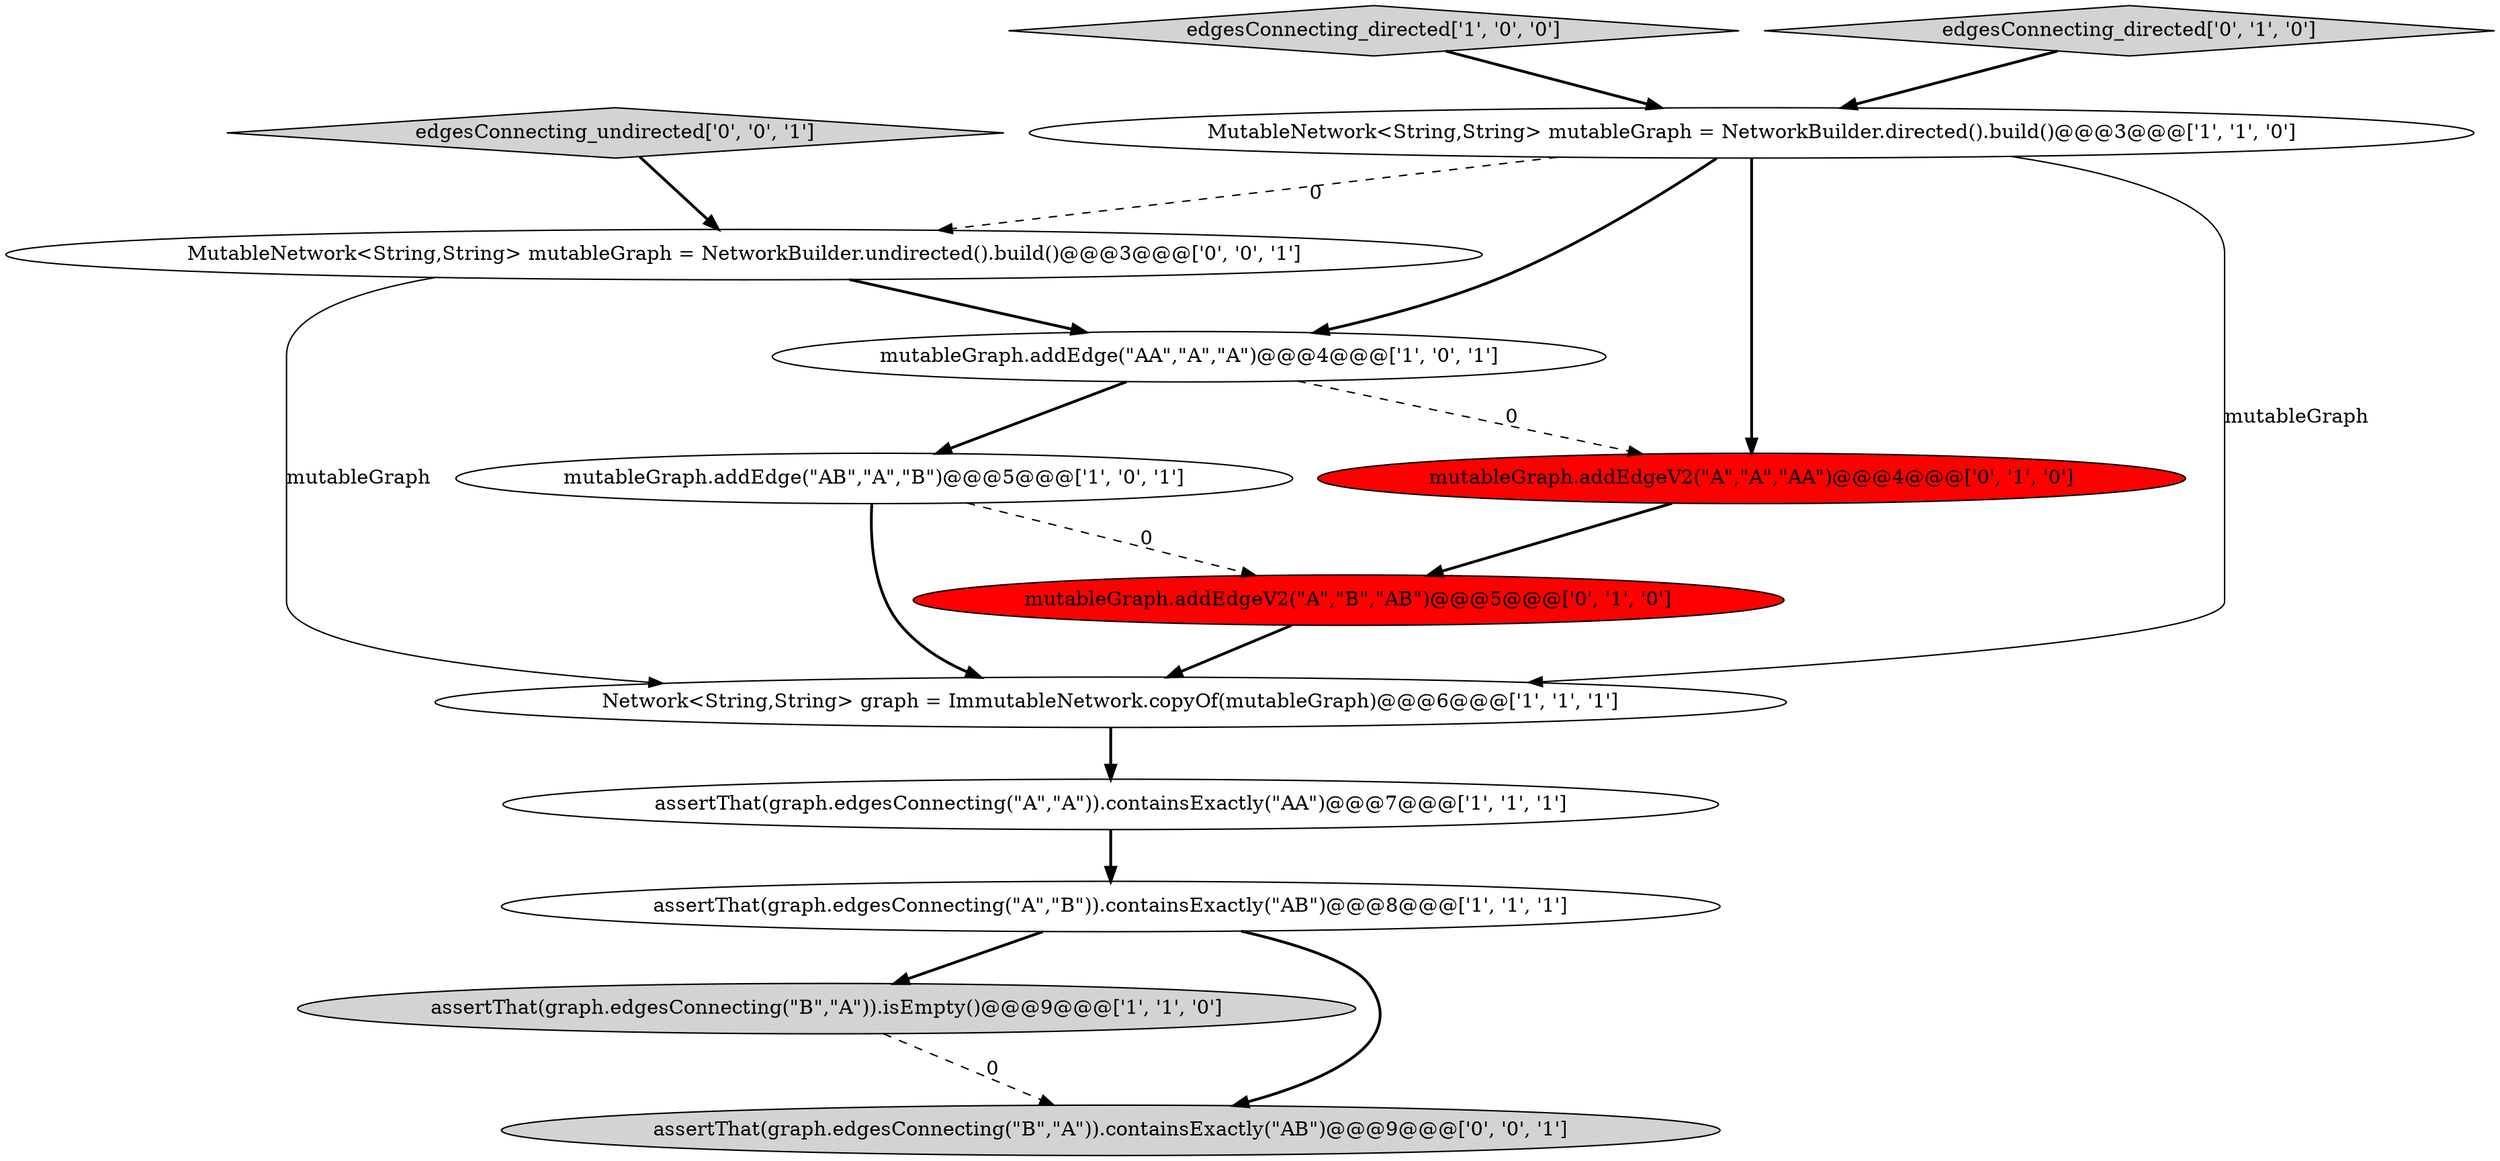 digraph {
2 [style = filled, label = "mutableGraph.addEdge(\"AB\",\"A\",\"B\")@@@5@@@['1', '0', '1']", fillcolor = white, shape = ellipse image = "AAA0AAABBB1BBB"];
13 [style = filled, label = "edgesConnecting_undirected['0', '0', '1']", fillcolor = lightgray, shape = diamond image = "AAA0AAABBB3BBB"];
11 [style = filled, label = "assertThat(graph.edgesConnecting(\"B\",\"A\")).containsExactly(\"AB\")@@@9@@@['0', '0', '1']", fillcolor = lightgray, shape = ellipse image = "AAA0AAABBB3BBB"];
4 [style = filled, label = "assertThat(graph.edgesConnecting(\"B\",\"A\")).isEmpty()@@@9@@@['1', '1', '0']", fillcolor = lightgray, shape = ellipse image = "AAA0AAABBB1BBB"];
0 [style = filled, label = "MutableNetwork<String,String> mutableGraph = NetworkBuilder.directed().build()@@@3@@@['1', '1', '0']", fillcolor = white, shape = ellipse image = "AAA0AAABBB1BBB"];
3 [style = filled, label = "edgesConnecting_directed['1', '0', '0']", fillcolor = lightgray, shape = diamond image = "AAA0AAABBB1BBB"];
7 [style = filled, label = "assertThat(graph.edgesConnecting(\"A\",\"B\")).containsExactly(\"AB\")@@@8@@@['1', '1', '1']", fillcolor = white, shape = ellipse image = "AAA0AAABBB1BBB"];
9 [style = filled, label = "mutableGraph.addEdgeV2(\"A\",\"B\",\"AB\")@@@5@@@['0', '1', '0']", fillcolor = red, shape = ellipse image = "AAA1AAABBB2BBB"];
1 [style = filled, label = "Network<String,String> graph = ImmutableNetwork.copyOf(mutableGraph)@@@6@@@['1', '1', '1']", fillcolor = white, shape = ellipse image = "AAA0AAABBB1BBB"];
5 [style = filled, label = "mutableGraph.addEdge(\"AA\",\"A\",\"A\")@@@4@@@['1', '0', '1']", fillcolor = white, shape = ellipse image = "AAA0AAABBB1BBB"];
6 [style = filled, label = "assertThat(graph.edgesConnecting(\"A\",\"A\")).containsExactly(\"AA\")@@@7@@@['1', '1', '1']", fillcolor = white, shape = ellipse image = "AAA0AAABBB1BBB"];
10 [style = filled, label = "edgesConnecting_directed['0', '1', '0']", fillcolor = lightgray, shape = diamond image = "AAA0AAABBB2BBB"];
12 [style = filled, label = "MutableNetwork<String,String> mutableGraph = NetworkBuilder.undirected().build()@@@3@@@['0', '0', '1']", fillcolor = white, shape = ellipse image = "AAA0AAABBB3BBB"];
8 [style = filled, label = "mutableGraph.addEdgeV2(\"A\",\"A\",\"AA\")@@@4@@@['0', '1', '0']", fillcolor = red, shape = ellipse image = "AAA1AAABBB2BBB"];
5->8 [style = dashed, label="0"];
10->0 [style = bold, label=""];
12->1 [style = solid, label="mutableGraph"];
5->2 [style = bold, label=""];
1->6 [style = bold, label=""];
7->11 [style = bold, label=""];
13->12 [style = bold, label=""];
7->4 [style = bold, label=""];
12->5 [style = bold, label=""];
6->7 [style = bold, label=""];
9->1 [style = bold, label=""];
0->1 [style = solid, label="mutableGraph"];
0->12 [style = dashed, label="0"];
2->9 [style = dashed, label="0"];
4->11 [style = dashed, label="0"];
2->1 [style = bold, label=""];
3->0 [style = bold, label=""];
0->5 [style = bold, label=""];
8->9 [style = bold, label=""];
0->8 [style = bold, label=""];
}
